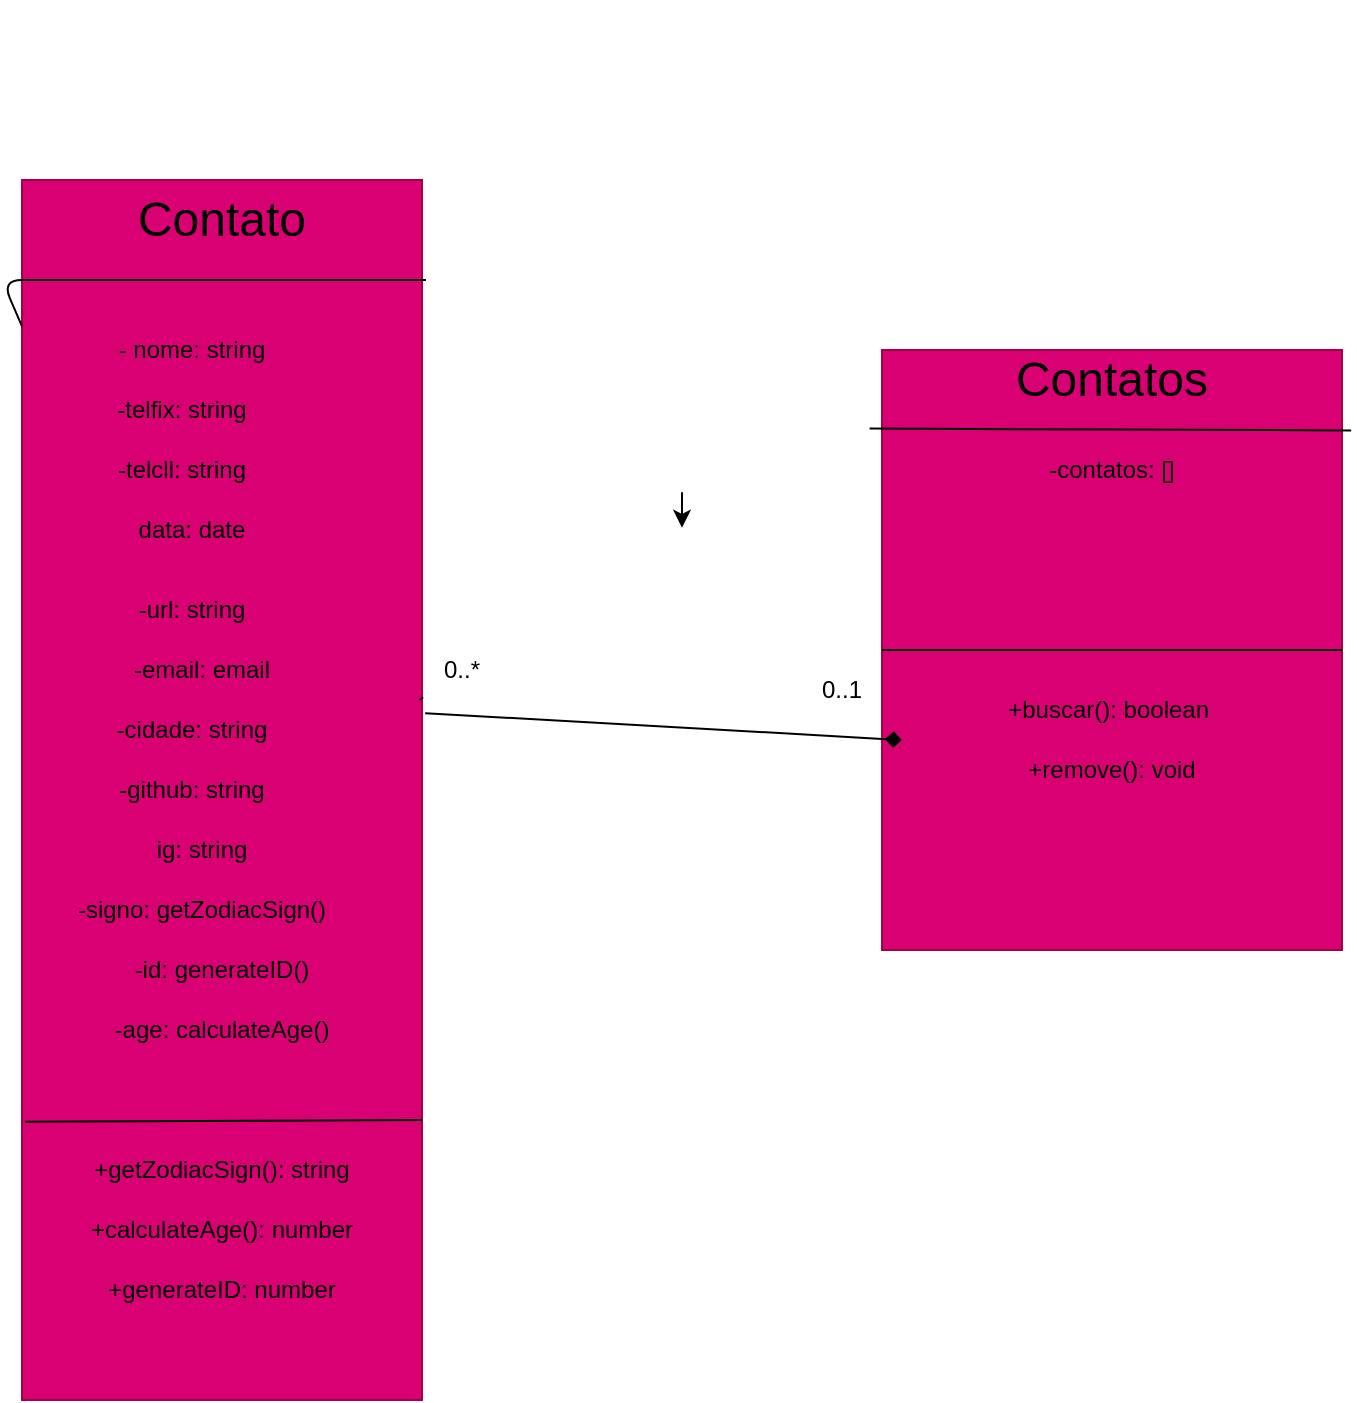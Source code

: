 <mxfile>
    <diagram id="hp0muMca1hDrjQwGsat_" name="Página-1">
        <mxGraphModel dx="896" dy="1788" grid="1" gridSize="10" guides="1" tooltips="1" connect="1" arrows="1" fold="1" page="1" pageScale="1" pageWidth="827" pageHeight="1169" math="0" shadow="0">
            <root>
                <mxCell id="0"/>
                <mxCell id="1" parent="0"/>
                <mxCell id="3" style="edgeStyle=none;html=1;" edge="1" parent="1">
                    <mxGeometry relative="1" as="geometry">
                        <mxPoint x="370" y="196.081" as="sourcePoint"/>
                        <mxPoint x="370" y="213.919" as="targetPoint"/>
                    </mxGeometry>
                </mxCell>
                <mxCell id="4" value="" style="rounded=0;whiteSpace=wrap;html=1;fillColor=#d80073;fontColor=#ffffff;strokeColor=#A50040;" vertex="1" parent="1">
                    <mxGeometry x="40" y="40" width="200" height="610" as="geometry"/>
                </mxCell>
                <mxCell id="5" value="" style="rounded=0;whiteSpace=wrap;html=1;fillColor=#d80073;fontColor=#ffffff;strokeColor=#A50040;" vertex="1" parent="1">
                    <mxGeometry x="470" y="125" width="230" height="300" as="geometry"/>
                </mxCell>
                <mxCell id="6" value="&lt;font style=&quot;font-size: 24px;&quot;&gt;Contato&lt;/font&gt;" style="text;html=1;strokeColor=none;fillColor=none;align=center;verticalAlign=middle;whiteSpace=wrap;rounded=0;" vertex="1" parent="1">
                    <mxGeometry x="50" y="-50" width="180" height="220" as="geometry"/>
                </mxCell>
                <mxCell id="8" value="Contatos" style="text;html=1;strokeColor=none;fillColor=none;align=center;verticalAlign=middle;whiteSpace=wrap;rounded=0;fontSize=24;" vertex="1" parent="1">
                    <mxGeometry x="555" y="125" width="60" height="30" as="geometry"/>
                </mxCell>
                <mxCell id="9" value="" style="endArrow=none;html=1;fontSize=24;" edge="1" parent="1" source="4">
                    <mxGeometry width="50" height="50" relative="1" as="geometry">
                        <mxPoint x="390" y="320" as="sourcePoint"/>
                        <mxPoint x="242" y="90" as="targetPoint"/>
                        <Array as="points">
                            <mxPoint x="30" y="90"/>
                            <mxPoint x="242" y="90"/>
                        </Array>
                    </mxGeometry>
                </mxCell>
                <mxCell id="10" value="" style="endArrow=none;html=1;fontSize=24;exitX=-0.027;exitY=0.131;exitDx=0;exitDy=0;exitPerimeter=0;entryX=1.02;entryY=0.134;entryDx=0;entryDy=0;entryPerimeter=0;" edge="1" parent="1" source="5" target="5">
                    <mxGeometry width="50" height="50" relative="1" as="geometry">
                        <mxPoint x="390" y="320" as="sourcePoint"/>
                        <mxPoint x="440" y="270" as="targetPoint"/>
                    </mxGeometry>
                </mxCell>
                <mxCell id="16" value="- nome: string" style="text;html=1;strokeColor=none;fillColor=none;align=center;verticalAlign=middle;whiteSpace=wrap;rounded=0;fontSize=12;" vertex="1" parent="1">
                    <mxGeometry x="50" y="110" width="150" height="30" as="geometry"/>
                </mxCell>
                <mxCell id="17" value="-telfix: string" style="text;html=1;strokeColor=none;fillColor=none;align=center;verticalAlign=middle;whiteSpace=wrap;rounded=0;fontSize=12;" vertex="1" parent="1">
                    <mxGeometry x="50" y="140" width="140" height="30" as="geometry"/>
                </mxCell>
                <mxCell id="18" value="-telcll: string" style="text;html=1;strokeColor=none;fillColor=none;align=center;verticalAlign=middle;whiteSpace=wrap;rounded=0;fontSize=12;" vertex="1" parent="1">
                    <mxGeometry x="50" y="170" width="140" height="30" as="geometry"/>
                </mxCell>
                <mxCell id="19" value="data: date" style="text;html=1;strokeColor=none;fillColor=none;align=center;verticalAlign=middle;whiteSpace=wrap;rounded=0;fontSize=12;" vertex="1" parent="1">
                    <mxGeometry x="75" y="200" width="100" height="30" as="geometry"/>
                </mxCell>
                <mxCell id="20" value="-url: string" style="text;html=1;strokeColor=none;fillColor=none;align=center;verticalAlign=middle;whiteSpace=wrap;rounded=0;fontSize=12;" vertex="1" parent="1">
                    <mxGeometry x="60" y="240" width="130" height="30" as="geometry"/>
                </mxCell>
                <mxCell id="21" value="-email: email" style="text;html=1;strokeColor=none;fillColor=none;align=center;verticalAlign=middle;whiteSpace=wrap;rounded=0;fontSize=12;" vertex="1" parent="1">
                    <mxGeometry x="60" y="270" width="140" height="30" as="geometry"/>
                </mxCell>
                <mxCell id="23" value="-cidade: string" style="text;html=1;strokeColor=none;fillColor=none;align=center;verticalAlign=middle;whiteSpace=wrap;rounded=0;fontSize=12;" vertex="1" parent="1">
                    <mxGeometry x="70" y="300" width="110" height="30" as="geometry"/>
                </mxCell>
                <mxCell id="26" value="-id: generateID()" style="text;html=1;strokeColor=none;fillColor=none;align=center;verticalAlign=middle;whiteSpace=wrap;rounded=0;fontSize=12;" vertex="1" parent="1">
                    <mxGeometry x="75" y="420" width="130" height="30" as="geometry"/>
                </mxCell>
                <mxCell id="30" value="-github: string" style="text;html=1;strokeColor=none;fillColor=none;align=center;verticalAlign=middle;whiteSpace=wrap;rounded=0;fontSize=12;" vertex="1" parent="1">
                    <mxGeometry x="70" y="330" width="110" height="30" as="geometry"/>
                </mxCell>
                <mxCell id="31" value="ig: string" style="text;html=1;strokeColor=none;fillColor=none;align=center;verticalAlign=middle;whiteSpace=wrap;rounded=0;fontSize=12;" vertex="1" parent="1">
                    <mxGeometry x="65" y="360" width="130" height="30" as="geometry"/>
                </mxCell>
                <mxCell id="32" value="-signo: getZodiacSign()" style="text;html=1;strokeColor=none;fillColor=none;align=center;verticalAlign=middle;whiteSpace=wrap;rounded=0;fontSize=12;" vertex="1" parent="1">
                    <mxGeometry x="65" y="390" width="130" height="30" as="geometry"/>
                </mxCell>
                <mxCell id="33" value="-age: calculateAge()" style="text;html=1;strokeColor=none;fillColor=none;align=center;verticalAlign=middle;whiteSpace=wrap;rounded=0;fontSize=12;" vertex="1" parent="1">
                    <mxGeometry x="85" y="450" width="110" height="30" as="geometry"/>
                </mxCell>
                <mxCell id="38" value="" style="endArrow=none;html=1;fontSize=12;exitX=0.008;exitY=0.772;exitDx=0;exitDy=0;exitPerimeter=0;" edge="1" parent="1" source="4">
                    <mxGeometry width="50" height="50" relative="1" as="geometry">
                        <mxPoint x="320" y="640" as="sourcePoint"/>
                        <mxPoint x="240" y="510" as="targetPoint"/>
                    </mxGeometry>
                </mxCell>
                <mxCell id="39" value="+getZodiacSign(): string" style="text;html=1;strokeColor=none;fillColor=none;align=center;verticalAlign=middle;whiteSpace=wrap;rounded=0;fontSize=12;" vertex="1" parent="1">
                    <mxGeometry x="60" y="520" width="160" height="30" as="geometry"/>
                </mxCell>
                <mxCell id="40" value="+calculateAge(): number" style="text;html=1;strokeColor=none;fillColor=none;align=center;verticalAlign=middle;whiteSpace=wrap;rounded=0;fontSize=12;" vertex="1" parent="1">
                    <mxGeometry x="65" y="550" width="150" height="30" as="geometry"/>
                </mxCell>
                <mxCell id="41" value="+generateID: number" style="text;html=1;strokeColor=none;fillColor=none;align=center;verticalAlign=middle;whiteSpace=wrap;rounded=0;fontSize=12;" vertex="1" parent="1">
                    <mxGeometry x="50" y="580" width="180" height="30" as="geometry"/>
                </mxCell>
                <mxCell id="42" value="-contatos: []" style="text;html=1;strokeColor=none;fillColor=none;align=center;verticalAlign=middle;whiteSpace=wrap;rounded=0;fontSize=12;" vertex="1" parent="1">
                    <mxGeometry x="530" y="170" width="110" height="30" as="geometry"/>
                </mxCell>
                <mxCell id="44" value="" style="endArrow=none;html=1;fontSize=12;entryX=1;entryY=0.5;entryDx=0;entryDy=0;exitX=0;exitY=0.5;exitDx=0;exitDy=0;" edge="1" parent="1" source="5" target="5">
                    <mxGeometry width="50" height="50" relative="1" as="geometry">
                        <mxPoint x="320" y="360" as="sourcePoint"/>
                        <mxPoint x="370" y="310" as="targetPoint"/>
                    </mxGeometry>
                </mxCell>
                <mxCell id="45" value="+buscar(): boolean&amp;nbsp;" style="text;html=1;strokeColor=none;fillColor=none;align=center;verticalAlign=middle;whiteSpace=wrap;rounded=0;fontSize=12;" vertex="1" parent="1">
                    <mxGeometry x="520" y="290" width="130" height="30" as="geometry"/>
                </mxCell>
                <mxCell id="46" value="+remove(): void" style="text;html=1;strokeColor=none;fillColor=none;align=center;verticalAlign=middle;whiteSpace=wrap;rounded=0;fontSize=12;" vertex="1" parent="1">
                    <mxGeometry x="500" y="320" width="170" height="30" as="geometry"/>
                </mxCell>
                <mxCell id="47" value="" style="endArrow=diamond;html=1;fontSize=12;exitX=1.008;exitY=0.437;exitDx=0;exitDy=0;exitPerimeter=0;endFill=1;startArrow=none;entryX=0.043;entryY=0.65;entryDx=0;entryDy=0;entryPerimeter=0;" edge="1" parent="1" source="4" target="5">
                    <mxGeometry width="50" height="50" relative="1" as="geometry">
                        <mxPoint x="320" y="340" as="sourcePoint"/>
                        <mxPoint x="480" y="299" as="targetPoint"/>
                    </mxGeometry>
                </mxCell>
                <mxCell id="49" value="" style="endArrow=none;html=1;fontSize=12;exitX=1.003;exitY=0.424;exitDx=0;exitDy=0;exitPerimeter=0;endFill=1;" edge="1" parent="1" source="4" target="48">
                    <mxGeometry width="50" height="50" relative="1" as="geometry">
                        <mxPoint x="240.6" y="298.64" as="sourcePoint"/>
                        <mxPoint x="480" y="299" as="targetPoint"/>
                    </mxGeometry>
                </mxCell>
                <mxCell id="48" value="0..*" style="text;html=1;strokeColor=none;fillColor=none;align=center;verticalAlign=middle;whiteSpace=wrap;rounded=0;fontSize=12;" vertex="1" parent="1">
                    <mxGeometry x="230" y="270" width="60" height="30" as="geometry"/>
                </mxCell>
                <mxCell id="53" value="0..1" style="text;html=1;strokeColor=none;fillColor=none;align=center;verticalAlign=middle;whiteSpace=wrap;rounded=0;fontSize=12;" vertex="1" parent="1">
                    <mxGeometry x="420" y="280" width="60" height="30" as="geometry"/>
                </mxCell>
            </root>
        </mxGraphModel>
    </diagram>
</mxfile>